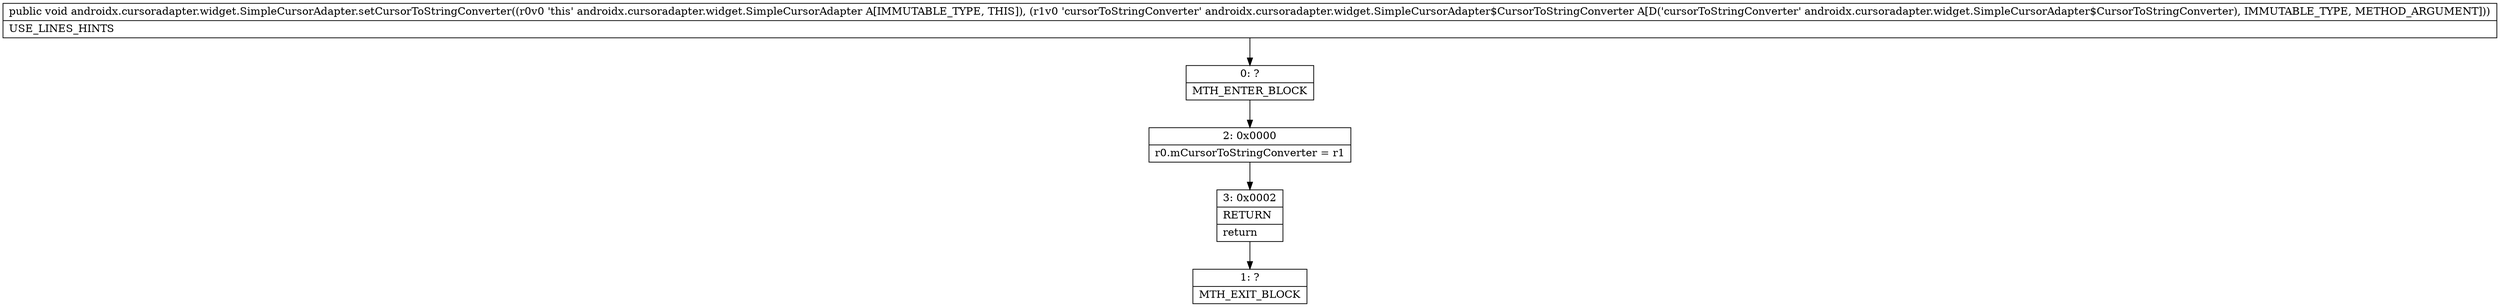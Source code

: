 digraph "CFG forandroidx.cursoradapter.widget.SimpleCursorAdapter.setCursorToStringConverter(Landroidx\/cursoradapter\/widget\/SimpleCursorAdapter$CursorToStringConverter;)V" {
Node_0 [shape=record,label="{0\:\ ?|MTH_ENTER_BLOCK\l}"];
Node_2 [shape=record,label="{2\:\ 0x0000|r0.mCursorToStringConverter = r1\l}"];
Node_3 [shape=record,label="{3\:\ 0x0002|RETURN\l|return\l}"];
Node_1 [shape=record,label="{1\:\ ?|MTH_EXIT_BLOCK\l}"];
MethodNode[shape=record,label="{public void androidx.cursoradapter.widget.SimpleCursorAdapter.setCursorToStringConverter((r0v0 'this' androidx.cursoradapter.widget.SimpleCursorAdapter A[IMMUTABLE_TYPE, THIS]), (r1v0 'cursorToStringConverter' androidx.cursoradapter.widget.SimpleCursorAdapter$CursorToStringConverter A[D('cursorToStringConverter' androidx.cursoradapter.widget.SimpleCursorAdapter$CursorToStringConverter), IMMUTABLE_TYPE, METHOD_ARGUMENT]))  | USE_LINES_HINTS\l}"];
MethodNode -> Node_0;Node_0 -> Node_2;
Node_2 -> Node_3;
Node_3 -> Node_1;
}

